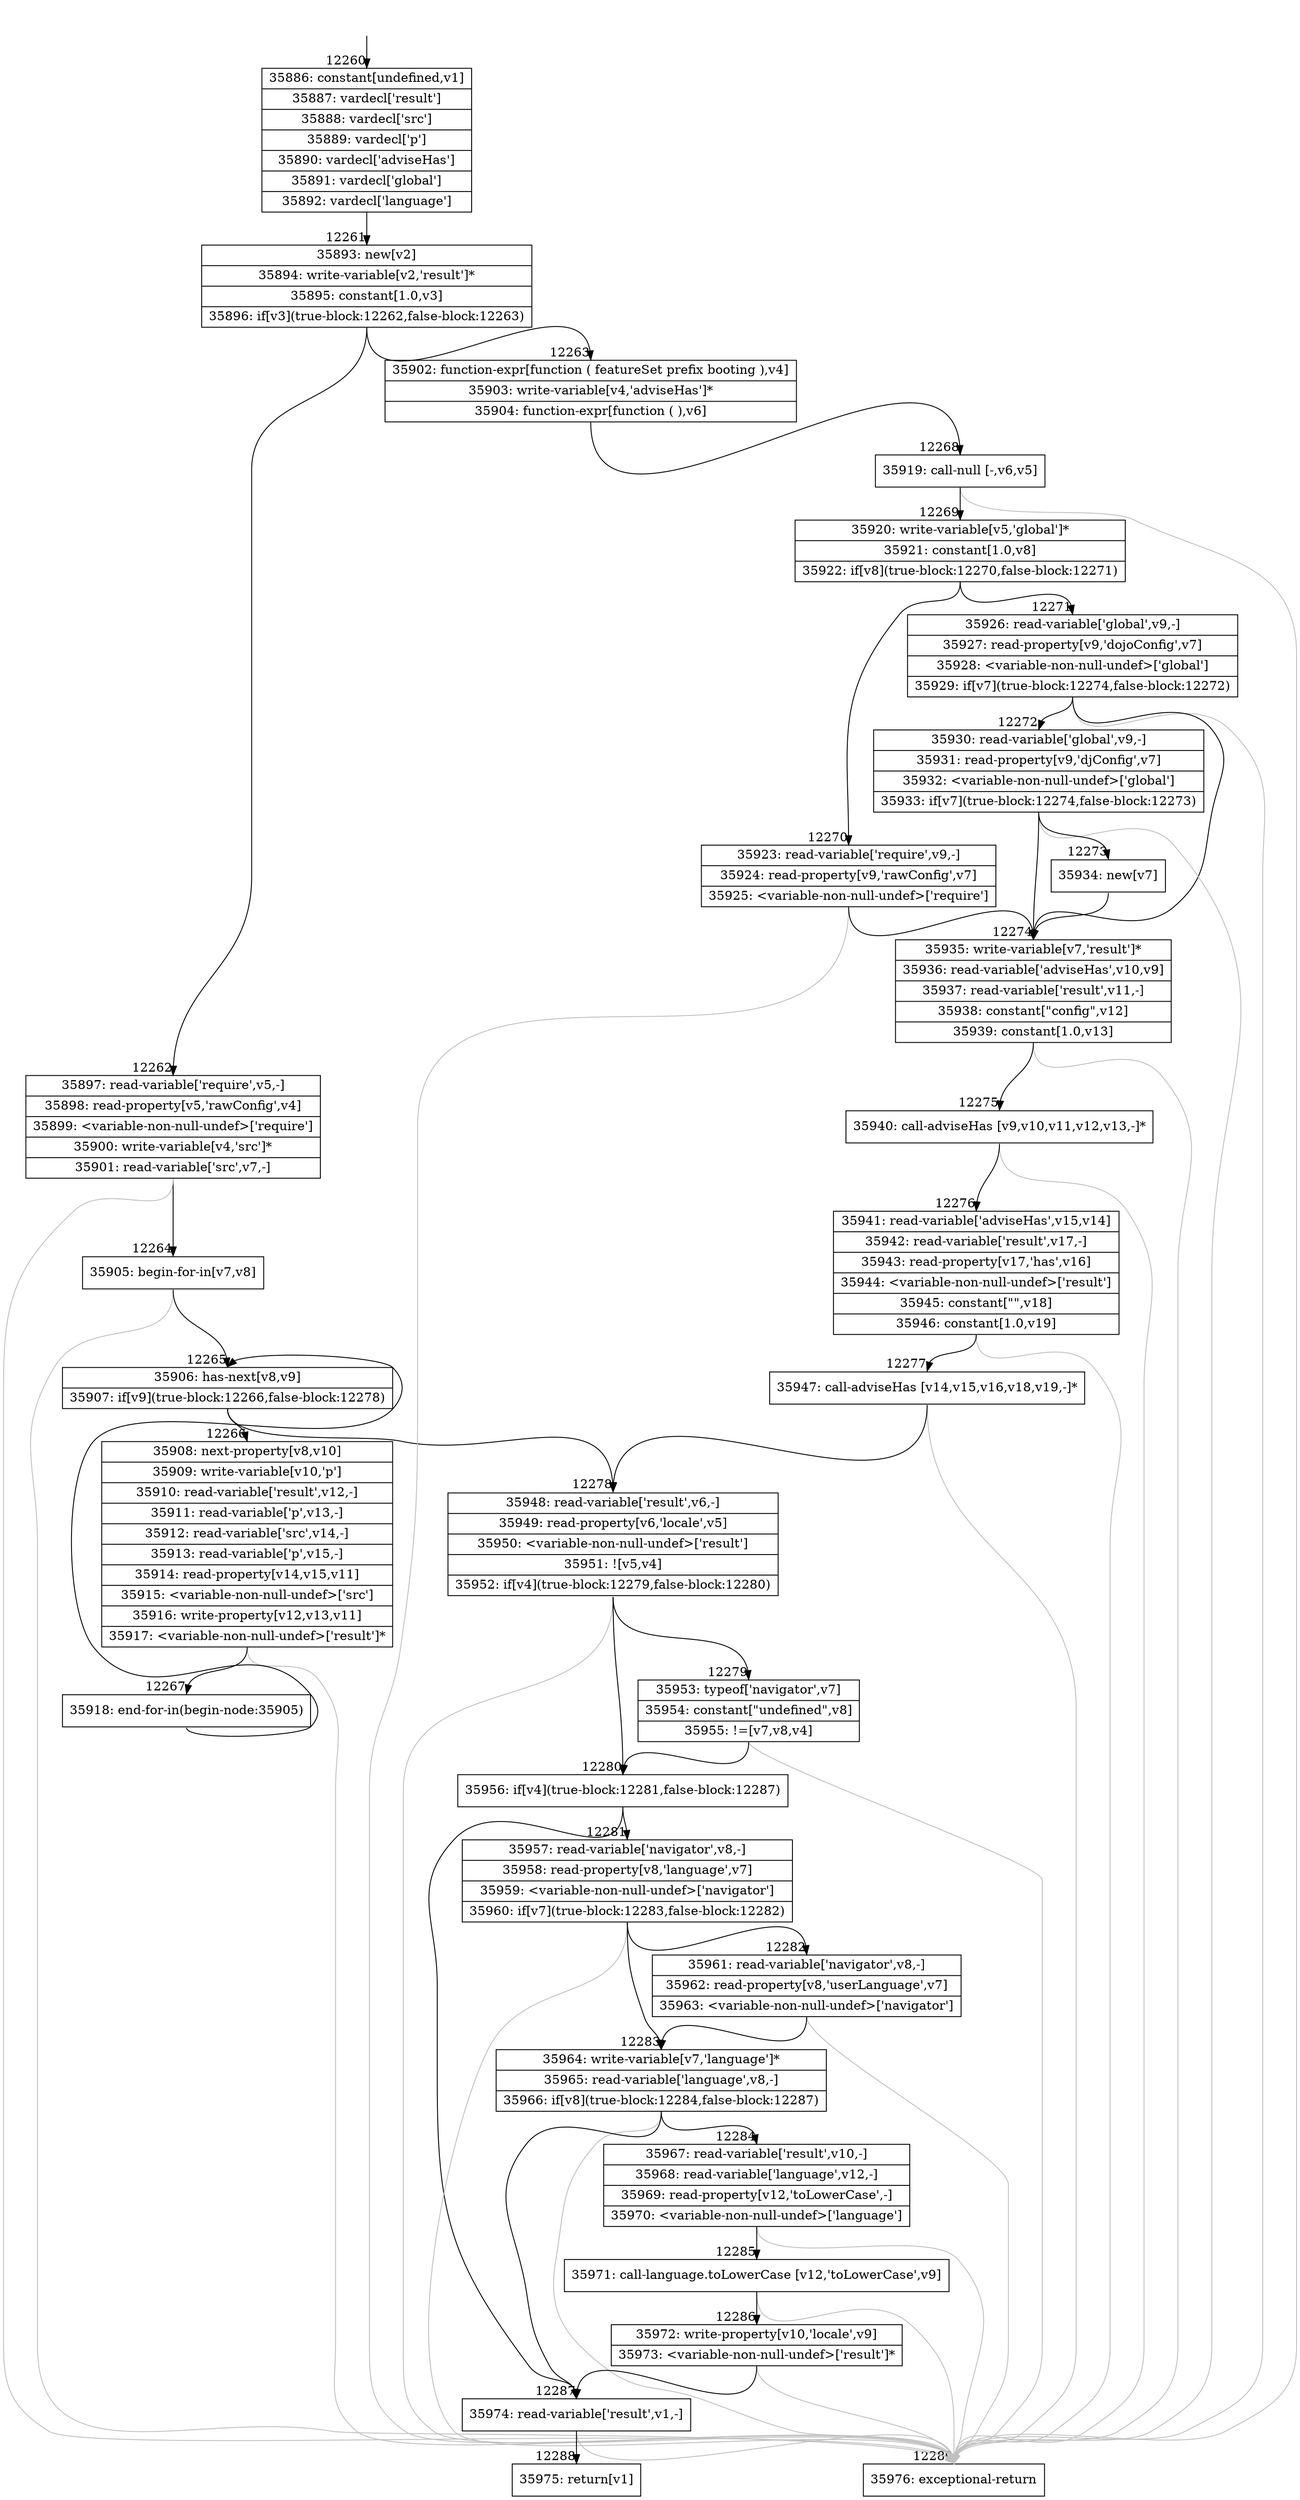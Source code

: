digraph {
rankdir="TD"
BB_entry905[shape=none,label=""];
BB_entry905 -> BB12260 [tailport=s, headport=n, headlabel="    12260"]
BB12260 [shape=record label="{35886: constant[undefined,v1]|35887: vardecl['result']|35888: vardecl['src']|35889: vardecl['p']|35890: vardecl['adviseHas']|35891: vardecl['global']|35892: vardecl['language']}" ] 
BB12260 -> BB12261 [tailport=s, headport=n, headlabel="      12261"]
BB12261 [shape=record label="{35893: new[v2]|35894: write-variable[v2,'result']*|35895: constant[1.0,v3]|35896: if[v3](true-block:12262,false-block:12263)}" ] 
BB12261 -> BB12262 [tailport=s, headport=n, headlabel="      12262"]
BB12261 -> BB12263 [tailport=s, headport=n, headlabel="      12263"]
BB12262 [shape=record label="{35897: read-variable['require',v5,-]|35898: read-property[v5,'rawConfig',v4]|35899: \<variable-non-null-undef\>['require']|35900: write-variable[v4,'src']*|35901: read-variable['src',v7,-]}" ] 
BB12262 -> BB12264 [tailport=s, headport=n, headlabel="      12264"]
BB12262 -> BB12289 [tailport=s, headport=n, color=gray, headlabel="      12289"]
BB12263 [shape=record label="{35902: function-expr[function ( featureSet prefix booting ),v4]|35903: write-variable[v4,'adviseHas']*|35904: function-expr[function ( ),v6]}" ] 
BB12263 -> BB12268 [tailport=s, headport=n, headlabel="      12268"]
BB12264 [shape=record label="{35905: begin-for-in[v7,v8]}" ] 
BB12264 -> BB12265 [tailport=s, headport=n, headlabel="      12265"]
BB12264 -> BB12289 [tailport=s, headport=n, color=gray]
BB12265 [shape=record label="{35906: has-next[v8,v9]|35907: if[v9](true-block:12266,false-block:12278)}" ] 
BB12265 -> BB12266 [tailport=s, headport=n, headlabel="      12266"]
BB12265 -> BB12278 [tailport=s, headport=n, headlabel="      12278"]
BB12266 [shape=record label="{35908: next-property[v8,v10]|35909: write-variable[v10,'p']|35910: read-variable['result',v12,-]|35911: read-variable['p',v13,-]|35912: read-variable['src',v14,-]|35913: read-variable['p',v15,-]|35914: read-property[v14,v15,v11]|35915: \<variable-non-null-undef\>['src']|35916: write-property[v12,v13,v11]|35917: \<variable-non-null-undef\>['result']*}" ] 
BB12266 -> BB12267 [tailport=s, headport=n, headlabel="      12267"]
BB12266 -> BB12289 [tailport=s, headport=n, color=gray]
BB12267 [shape=record label="{35918: end-for-in(begin-node:35905)}" ] 
BB12267 -> BB12265 [tailport=s, headport=n]
BB12268 [shape=record label="{35919: call-null [-,v6,v5]}" ] 
BB12268 -> BB12269 [tailport=s, headport=n, headlabel="      12269"]
BB12268 -> BB12289 [tailport=s, headport=n, color=gray]
BB12269 [shape=record label="{35920: write-variable[v5,'global']*|35921: constant[1.0,v8]|35922: if[v8](true-block:12270,false-block:12271)}" ] 
BB12269 -> BB12270 [tailport=s, headport=n, headlabel="      12270"]
BB12269 -> BB12271 [tailport=s, headport=n, headlabel="      12271"]
BB12270 [shape=record label="{35923: read-variable['require',v9,-]|35924: read-property[v9,'rawConfig',v7]|35925: \<variable-non-null-undef\>['require']}" ] 
BB12270 -> BB12274 [tailport=s, headport=n, headlabel="      12274"]
BB12270 -> BB12289 [tailport=s, headport=n, color=gray]
BB12271 [shape=record label="{35926: read-variable['global',v9,-]|35927: read-property[v9,'dojoConfig',v7]|35928: \<variable-non-null-undef\>['global']|35929: if[v7](true-block:12274,false-block:12272)}" ] 
BB12271 -> BB12274 [tailport=s, headport=n]
BB12271 -> BB12272 [tailport=s, headport=n, headlabel="      12272"]
BB12271 -> BB12289 [tailport=s, headport=n, color=gray]
BB12272 [shape=record label="{35930: read-variable['global',v9,-]|35931: read-property[v9,'djConfig',v7]|35932: \<variable-non-null-undef\>['global']|35933: if[v7](true-block:12274,false-block:12273)}" ] 
BB12272 -> BB12274 [tailport=s, headport=n]
BB12272 -> BB12273 [tailport=s, headport=n, headlabel="      12273"]
BB12272 -> BB12289 [tailport=s, headport=n, color=gray]
BB12273 [shape=record label="{35934: new[v7]}" ] 
BB12273 -> BB12274 [tailport=s, headport=n]
BB12274 [shape=record label="{35935: write-variable[v7,'result']*|35936: read-variable['adviseHas',v10,v9]|35937: read-variable['result',v11,-]|35938: constant[\"config\",v12]|35939: constant[1.0,v13]}" ] 
BB12274 -> BB12275 [tailport=s, headport=n, headlabel="      12275"]
BB12274 -> BB12289 [tailport=s, headport=n, color=gray]
BB12275 [shape=record label="{35940: call-adviseHas [v9,v10,v11,v12,v13,-]*}" ] 
BB12275 -> BB12276 [tailport=s, headport=n, headlabel="      12276"]
BB12275 -> BB12289 [tailport=s, headport=n, color=gray]
BB12276 [shape=record label="{35941: read-variable['adviseHas',v15,v14]|35942: read-variable['result',v17,-]|35943: read-property[v17,'has',v16]|35944: \<variable-non-null-undef\>['result']|35945: constant[\"\",v18]|35946: constant[1.0,v19]}" ] 
BB12276 -> BB12277 [tailport=s, headport=n, headlabel="      12277"]
BB12276 -> BB12289 [tailport=s, headport=n, color=gray]
BB12277 [shape=record label="{35947: call-adviseHas [v14,v15,v16,v18,v19,-]*}" ] 
BB12277 -> BB12278 [tailport=s, headport=n]
BB12277 -> BB12289 [tailport=s, headport=n, color=gray]
BB12278 [shape=record label="{35948: read-variable['result',v6,-]|35949: read-property[v6,'locale',v5]|35950: \<variable-non-null-undef\>['result']|35951: ![v5,v4]|35952: if[v4](true-block:12279,false-block:12280)}" ] 
BB12278 -> BB12280 [tailport=s, headport=n, headlabel="      12280"]
BB12278 -> BB12279 [tailport=s, headport=n, headlabel="      12279"]
BB12278 -> BB12289 [tailport=s, headport=n, color=gray]
BB12279 [shape=record label="{35953: typeof['navigator',v7]|35954: constant[\"undefined\",v8]|35955: !=[v7,v8,v4]}" ] 
BB12279 -> BB12280 [tailport=s, headport=n]
BB12279 -> BB12289 [tailport=s, headport=n, color=gray]
BB12280 [shape=record label="{35956: if[v4](true-block:12281,false-block:12287)}" ] 
BB12280 -> BB12281 [tailport=s, headport=n, headlabel="      12281"]
BB12280 -> BB12287 [tailport=s, headport=n, headlabel="      12287"]
BB12281 [shape=record label="{35957: read-variable['navigator',v8,-]|35958: read-property[v8,'language',v7]|35959: \<variable-non-null-undef\>['navigator']|35960: if[v7](true-block:12283,false-block:12282)}" ] 
BB12281 -> BB12283 [tailport=s, headport=n, headlabel="      12283"]
BB12281 -> BB12282 [tailport=s, headport=n, headlabel="      12282"]
BB12281 -> BB12289 [tailport=s, headport=n, color=gray]
BB12282 [shape=record label="{35961: read-variable['navigator',v8,-]|35962: read-property[v8,'userLanguage',v7]|35963: \<variable-non-null-undef\>['navigator']}" ] 
BB12282 -> BB12283 [tailport=s, headport=n]
BB12282 -> BB12289 [tailport=s, headport=n, color=gray]
BB12283 [shape=record label="{35964: write-variable[v7,'language']*|35965: read-variable['language',v8,-]|35966: if[v8](true-block:12284,false-block:12287)}" ] 
BB12283 -> BB12284 [tailport=s, headport=n, headlabel="      12284"]
BB12283 -> BB12287 [tailport=s, headport=n]
BB12283 -> BB12289 [tailport=s, headport=n, color=gray]
BB12284 [shape=record label="{35967: read-variable['result',v10,-]|35968: read-variable['language',v12,-]|35969: read-property[v12,'toLowerCase',-]|35970: \<variable-non-null-undef\>['language']}" ] 
BB12284 -> BB12285 [tailport=s, headport=n, headlabel="      12285"]
BB12284 -> BB12289 [tailport=s, headport=n, color=gray]
BB12285 [shape=record label="{35971: call-language.toLowerCase [v12,'toLowerCase',v9]}" ] 
BB12285 -> BB12286 [tailport=s, headport=n, headlabel="      12286"]
BB12285 -> BB12289 [tailport=s, headport=n, color=gray]
BB12286 [shape=record label="{35972: write-property[v10,'locale',v9]|35973: \<variable-non-null-undef\>['result']*}" ] 
BB12286 -> BB12287 [tailport=s, headport=n]
BB12286 -> BB12289 [tailport=s, headport=n, color=gray]
BB12287 [shape=record label="{35974: read-variable['result',v1,-]}" ] 
BB12287 -> BB12288 [tailport=s, headport=n, headlabel="      12288"]
BB12287 -> BB12289 [tailport=s, headport=n, color=gray]
BB12288 [shape=record label="{35975: return[v1]}" ] 
BB12289 [shape=record label="{35976: exceptional-return}" ] 
//#$~ 17476
}
